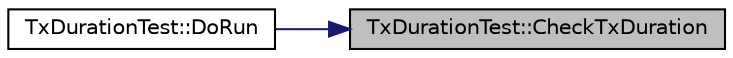 digraph "TxDurationTest::CheckTxDuration"
{
 // LATEX_PDF_SIZE
  edge [fontname="Helvetica",fontsize="10",labelfontname="Helvetica",labelfontsize="10"];
  node [fontname="Helvetica",fontsize="10",shape=record];
  rankdir="RL";
  Node1 [label="TxDurationTest::CheckTxDuration",height=0.2,width=0.4,color="black", fillcolor="grey75", style="filled", fontcolor="black",tooltip="Check if the overall tx duration returned by InterferenceHelper corresponds to a known value of the p..."];
  Node1 -> Node2 [dir="back",color="midnightblue",fontsize="10",style="solid",fontname="Helvetica"];
  Node2 [label="TxDurationTest::DoRun",height=0.2,width=0.4,color="black", fillcolor="white", style="filled",URL="$class_tx_duration_test.html#a92181289166e9577bebdbdb352169597",tooltip="Implementation to actually run this TestCase."];
}
